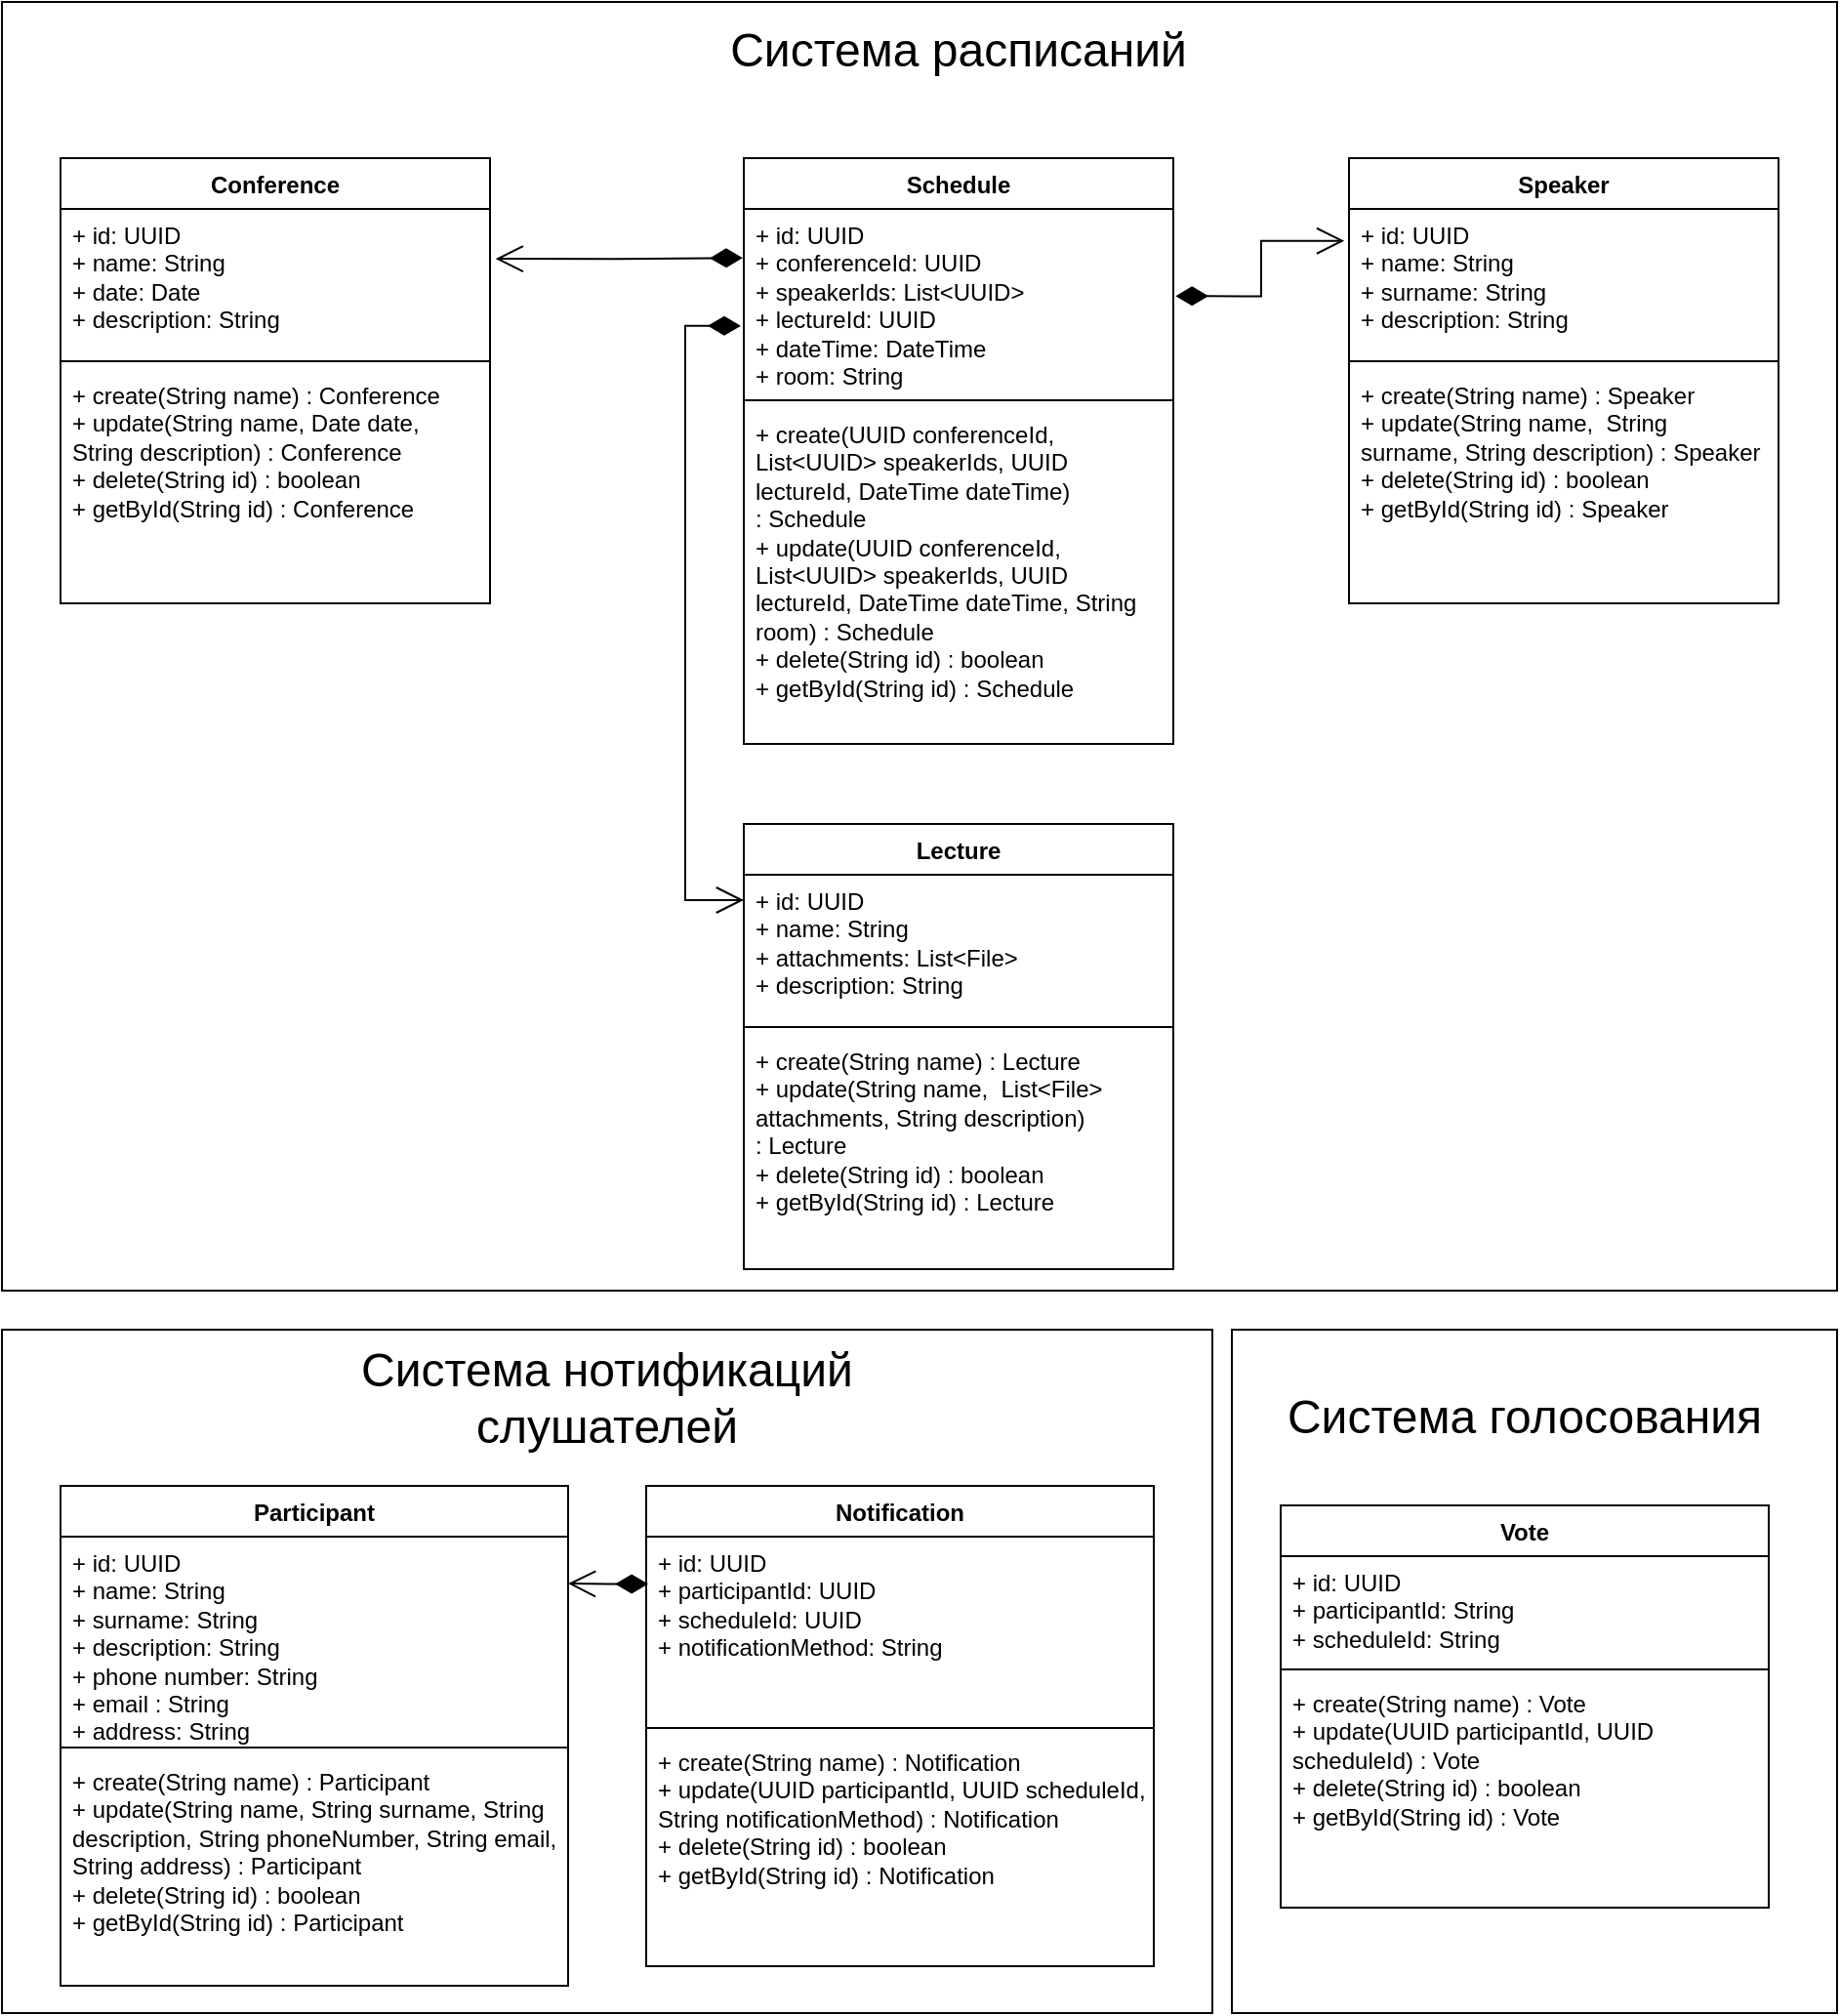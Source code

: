 <mxfile version="24.0.2" type="device">
  <diagram name="Страница — 1" id="fnOiPrnEoTEtQ-_MaOaU">
    <mxGraphModel dx="2914" dy="1084" grid="1" gridSize="10" guides="1" tooltips="1" connect="1" arrows="1" fold="1" page="1" pageScale="1" pageWidth="827" pageHeight="1169" math="0" shadow="0">
      <root>
        <mxCell id="0" />
        <mxCell id="1" parent="0" />
        <mxCell id="0mB2jGfSR8IdtGSJnhFy-39" value="" style="html=1;whiteSpace=wrap;" parent="1" vertex="1">
          <mxGeometry x="610" y="730" width="310" height="350" as="geometry" />
        </mxCell>
        <mxCell id="0mB2jGfSR8IdtGSJnhFy-33" value="" style="html=1;whiteSpace=wrap;" parent="1" vertex="1">
          <mxGeometry x="-20" y="730" width="620" height="350" as="geometry" />
        </mxCell>
        <mxCell id="0mB2jGfSR8IdtGSJnhFy-23" value="" style="html=1;whiteSpace=wrap;" parent="1" vertex="1">
          <mxGeometry x="-20" y="50" width="940" height="660" as="geometry" />
        </mxCell>
        <mxCell id="0mB2jGfSR8IdtGSJnhFy-3" value="Conference" style="swimlane;fontStyle=1;align=center;verticalAlign=top;childLayout=stackLayout;horizontal=1;startSize=26;horizontalStack=0;resizeParent=1;resizeParentMax=0;resizeLast=0;collapsible=1;marginBottom=0;whiteSpace=wrap;html=1;" parent="1" vertex="1">
          <mxGeometry x="10" y="130" width="220" height="228" as="geometry" />
        </mxCell>
        <mxCell id="0mB2jGfSR8IdtGSJnhFy-4" value="+ id: UUID&lt;br&gt;+ name: String&lt;br&gt;+ date: Date&lt;br&gt;+ description: String" style="text;strokeColor=none;fillColor=none;align=left;verticalAlign=top;spacingLeft=4;spacingRight=4;overflow=hidden;rotatable=0;points=[[0,0.5],[1,0.5]];portConstraint=eastwest;whiteSpace=wrap;html=1;" parent="0mB2jGfSR8IdtGSJnhFy-3" vertex="1">
          <mxGeometry y="26" width="220" height="74" as="geometry" />
        </mxCell>
        <mxCell id="0mB2jGfSR8IdtGSJnhFy-5" value="" style="line;strokeWidth=1;fillColor=none;align=left;verticalAlign=middle;spacingTop=-1;spacingLeft=3;spacingRight=3;rotatable=0;labelPosition=right;points=[];portConstraint=eastwest;strokeColor=inherit;" parent="0mB2jGfSR8IdtGSJnhFy-3" vertex="1">
          <mxGeometry y="100" width="220" height="8" as="geometry" />
        </mxCell>
        <mxCell id="0mB2jGfSR8IdtGSJnhFy-6" value="+ create(String name) : Conference&lt;br&gt;+ update(String name, Date date, String description) : Conference&lt;div&gt;+ delete(String id) : boolean&lt;/div&gt;&lt;div&gt;+ getById(String id) : Conference&lt;/div&gt;" style="text;strokeColor=none;fillColor=none;align=left;verticalAlign=top;spacingLeft=4;spacingRight=4;overflow=hidden;rotatable=0;points=[[0,0.5],[1,0.5]];portConstraint=eastwest;whiteSpace=wrap;html=1;" parent="0mB2jGfSR8IdtGSJnhFy-3" vertex="1">
          <mxGeometry y="108" width="220" height="120" as="geometry" />
        </mxCell>
        <mxCell id="0mB2jGfSR8IdtGSJnhFy-7" value="Lecture" style="swimlane;fontStyle=1;align=center;verticalAlign=top;childLayout=stackLayout;horizontal=1;startSize=26;horizontalStack=0;resizeParent=1;resizeParentMax=0;resizeLast=0;collapsible=1;marginBottom=0;whiteSpace=wrap;html=1;" parent="1" vertex="1">
          <mxGeometry x="360" y="471" width="220" height="228" as="geometry" />
        </mxCell>
        <mxCell id="0mB2jGfSR8IdtGSJnhFy-8" value="+ id: UUID&lt;br&gt;+ name: String&lt;br&gt;+ attachments: List&amp;lt;File&amp;gt;&lt;br&gt;+ description: String" style="text;strokeColor=none;fillColor=none;align=left;verticalAlign=top;spacingLeft=4;spacingRight=4;overflow=hidden;rotatable=0;points=[[0,0.5],[1,0.5]];portConstraint=eastwest;whiteSpace=wrap;html=1;" parent="0mB2jGfSR8IdtGSJnhFy-7" vertex="1">
          <mxGeometry y="26" width="220" height="74" as="geometry" />
        </mxCell>
        <mxCell id="0mB2jGfSR8IdtGSJnhFy-9" value="" style="line;strokeWidth=1;fillColor=none;align=left;verticalAlign=middle;spacingTop=-1;spacingLeft=3;spacingRight=3;rotatable=0;labelPosition=right;points=[];portConstraint=eastwest;strokeColor=inherit;" parent="0mB2jGfSR8IdtGSJnhFy-7" vertex="1">
          <mxGeometry y="100" width="220" height="8" as="geometry" />
        </mxCell>
        <mxCell id="0mB2jGfSR8IdtGSJnhFy-10" value="+ create(String name) :&amp;nbsp;&lt;span style=&quot;text-align: center;&quot;&gt;Lecture&lt;/span&gt;&lt;br&gt;+ update(String name,&amp;nbsp; List&amp;lt;File&amp;gt; attachments, String description) :&amp;nbsp;&lt;span style=&quot;text-align: center;&quot;&gt;Lecture&lt;/span&gt;&lt;div&gt;+ delete(String id) : boolean&lt;/div&gt;&lt;div&gt;+ getById(String id) :&amp;nbsp;&lt;span style=&quot;text-align: center; background-color: initial;&quot;&gt;Lecture&lt;/span&gt;&lt;/div&gt;" style="text;strokeColor=none;fillColor=none;align=left;verticalAlign=top;spacingLeft=4;spacingRight=4;overflow=hidden;rotatable=0;points=[[0,0.5],[1,0.5]];portConstraint=eastwest;whiteSpace=wrap;html=1;" parent="0mB2jGfSR8IdtGSJnhFy-7" vertex="1">
          <mxGeometry y="108" width="220" height="120" as="geometry" />
        </mxCell>
        <mxCell id="0mB2jGfSR8IdtGSJnhFy-11" value="Speaker" style="swimlane;fontStyle=1;align=center;verticalAlign=top;childLayout=stackLayout;horizontal=1;startSize=26;horizontalStack=0;resizeParent=1;resizeParentMax=0;resizeLast=0;collapsible=1;marginBottom=0;whiteSpace=wrap;html=1;" parent="1" vertex="1">
          <mxGeometry x="670" y="130" width="220" height="228" as="geometry" />
        </mxCell>
        <mxCell id="0mB2jGfSR8IdtGSJnhFy-12" value="+ id: UUID&lt;br&gt;+ name: String&lt;div&gt;+ surname: String&lt;br&gt;+ description: String&lt;/div&gt;" style="text;strokeColor=none;fillColor=none;align=left;verticalAlign=top;spacingLeft=4;spacingRight=4;overflow=hidden;rotatable=0;points=[[0,0.5],[1,0.5]];portConstraint=eastwest;whiteSpace=wrap;html=1;" parent="0mB2jGfSR8IdtGSJnhFy-11" vertex="1">
          <mxGeometry y="26" width="220" height="74" as="geometry" />
        </mxCell>
        <mxCell id="0mB2jGfSR8IdtGSJnhFy-13" value="" style="line;strokeWidth=1;fillColor=none;align=left;verticalAlign=middle;spacingTop=-1;spacingLeft=3;spacingRight=3;rotatable=0;labelPosition=right;points=[];portConstraint=eastwest;strokeColor=inherit;" parent="0mB2jGfSR8IdtGSJnhFy-11" vertex="1">
          <mxGeometry y="100" width="220" height="8" as="geometry" />
        </mxCell>
        <mxCell id="0mB2jGfSR8IdtGSJnhFy-14" value="+ create(String name) :&amp;nbsp;&lt;span style=&quot;text-align: center;&quot;&gt;Speaker&lt;/span&gt;&lt;br&gt;+ update(String name,&amp;nbsp; String surname, String description) :&amp;nbsp;&lt;span style=&quot;text-align: center;&quot;&gt;Speaker&lt;/span&gt;&lt;div&gt;+ delete(String id) : boolean&lt;/div&gt;&lt;div&gt;+ getById(String id) :&amp;nbsp;&lt;span style=&quot;text-align: center; background-color: initial;&quot;&gt;Speaker&lt;/span&gt;&lt;/div&gt;" style="text;strokeColor=none;fillColor=none;align=left;verticalAlign=top;spacingLeft=4;spacingRight=4;overflow=hidden;rotatable=0;points=[[0,0.5],[1,0.5]];portConstraint=eastwest;whiteSpace=wrap;html=1;" parent="0mB2jGfSR8IdtGSJnhFy-11" vertex="1">
          <mxGeometry y="108" width="220" height="120" as="geometry" />
        </mxCell>
        <mxCell id="0mB2jGfSR8IdtGSJnhFy-15" value="Schedule" style="swimlane;fontStyle=1;align=center;verticalAlign=top;childLayout=stackLayout;horizontal=1;startSize=26;horizontalStack=0;resizeParent=1;resizeParentMax=0;resizeLast=0;collapsible=1;marginBottom=0;whiteSpace=wrap;html=1;" parent="1" vertex="1">
          <mxGeometry x="360" y="130" width="220" height="300" as="geometry" />
        </mxCell>
        <mxCell id="0mB2jGfSR8IdtGSJnhFy-16" value="+ id: UUID&lt;br&gt;+ conferenceId: UUID&lt;br&gt;+ speakerIds: List&amp;lt;UUID&amp;gt;&lt;br&gt;+ lectureId: UUID&lt;div&gt;+ dateTime: DateTime&lt;br&gt;+ room: String&lt;/div&gt;" style="text;strokeColor=none;fillColor=none;align=left;verticalAlign=top;spacingLeft=4;spacingRight=4;overflow=hidden;rotatable=0;points=[[0,0.5],[1,0.5]];portConstraint=eastwest;whiteSpace=wrap;html=1;" parent="0mB2jGfSR8IdtGSJnhFy-15" vertex="1">
          <mxGeometry y="26" width="220" height="94" as="geometry" />
        </mxCell>
        <mxCell id="0mB2jGfSR8IdtGSJnhFy-17" value="" style="line;strokeWidth=1;fillColor=none;align=left;verticalAlign=middle;spacingTop=-1;spacingLeft=3;spacingRight=3;rotatable=0;labelPosition=right;points=[];portConstraint=eastwest;strokeColor=inherit;" parent="0mB2jGfSR8IdtGSJnhFy-15" vertex="1">
          <mxGeometry y="120" width="220" height="8" as="geometry" />
        </mxCell>
        <mxCell id="0mB2jGfSR8IdtGSJnhFy-18" value="+ create(UUID conferenceId, List&amp;lt;UUID&amp;gt; speakerIds, UUID lectureId, DateTime dateTime) :&amp;nbsp;&lt;span style=&quot;text-align: center;&quot;&gt;Schedule&lt;/span&gt;&lt;br&gt;+ update(UUID conferenceId, List&amp;lt;UUID&amp;gt; speakerIds, UUID lectureId, DateTime dateTime, String room) :&amp;nbsp;&lt;span style=&quot;text-align: center;&quot;&gt;Schedule&lt;/span&gt;&lt;div&gt;+ delete(String id) : boolean&lt;/div&gt;&lt;div&gt;+ getById(String id) :&amp;nbsp;&lt;span style=&quot;text-align: center; background-color: initial;&quot;&gt;Schedule&lt;/span&gt;&lt;/div&gt;" style="text;strokeColor=none;fillColor=none;align=left;verticalAlign=top;spacingLeft=4;spacingRight=4;overflow=hidden;rotatable=0;points=[[0,0.5],[1,0.5]];portConstraint=eastwest;whiteSpace=wrap;html=1;" parent="0mB2jGfSR8IdtGSJnhFy-15" vertex="1">
          <mxGeometry y="128" width="220" height="172" as="geometry" />
        </mxCell>
        <mxCell id="0mB2jGfSR8IdtGSJnhFy-20" value="" style="endArrow=open;html=1;endSize=12;startArrow=diamondThin;startSize=14;startFill=1;edgeStyle=orthogonalEdgeStyle;align=left;verticalAlign=bottom;rounded=0;entryX=-0.011;entryY=0.221;entryDx=0;entryDy=0;entryPerimeter=0;exitX=1.005;exitY=0.475;exitDx=0;exitDy=0;exitPerimeter=0;" parent="1" source="0mB2jGfSR8IdtGSJnhFy-16" target="0mB2jGfSR8IdtGSJnhFy-12" edge="1">
          <mxGeometry x="-1" y="3" relative="1" as="geometry">
            <mxPoint x="590" y="210" as="sourcePoint" />
            <mxPoint x="490" y="360" as="targetPoint" />
            <Array as="points">
              <mxPoint x="625" y="201" />
              <mxPoint x="625" y="172" />
            </Array>
          </mxGeometry>
        </mxCell>
        <mxCell id="0mB2jGfSR8IdtGSJnhFy-21" value="" style="endArrow=open;html=1;endSize=12;startArrow=diamondThin;startSize=14;startFill=1;edgeStyle=orthogonalEdgeStyle;align=left;verticalAlign=bottom;rounded=0;exitX=-0.007;exitY=0.796;exitDx=0;exitDy=0;exitPerimeter=0;" parent="1" target="0mB2jGfSR8IdtGSJnhFy-8" edge="1">
          <mxGeometry x="-0.862" y="-6" relative="1" as="geometry">
            <mxPoint x="358.46" y="215.904" as="sourcePoint" />
            <mxPoint x="460" y="471" as="targetPoint" />
            <Array as="points">
              <mxPoint x="330" y="216" />
              <mxPoint x="330" y="510" />
            </Array>
            <mxPoint x="6" y="-6" as="offset" />
          </mxGeometry>
        </mxCell>
        <mxCell id="0mB2jGfSR8IdtGSJnhFy-22" value="" style="endArrow=open;html=1;endSize=12;startArrow=diamondThin;startSize=14;startFill=1;edgeStyle=orthogonalEdgeStyle;align=left;verticalAlign=bottom;rounded=0;entryX=1.013;entryY=0.345;entryDx=0;entryDy=0;entryPerimeter=0;" parent="1" target="0mB2jGfSR8IdtGSJnhFy-4" edge="1">
          <mxGeometry x="-0.298" relative="1" as="geometry">
            <mxPoint x="359.48" y="181.1" as="sourcePoint" />
            <mxPoint x="243.22" y="70.05" as="targetPoint" />
            <mxPoint as="offset" />
          </mxGeometry>
        </mxCell>
        <mxCell id="0mB2jGfSR8IdtGSJnhFy-24" value="&lt;span style=&quot;font-size: 24px;&quot;&gt;Система расписаний&lt;/span&gt;" style="text;html=1;align=center;verticalAlign=middle;whiteSpace=wrap;rounded=0;" parent="1" vertex="1">
          <mxGeometry x="320" y="60" width="300" height="30" as="geometry" />
        </mxCell>
        <mxCell id="0mB2jGfSR8IdtGSJnhFy-25" value="Participant" style="swimlane;fontStyle=1;align=center;verticalAlign=top;childLayout=stackLayout;horizontal=1;startSize=26;horizontalStack=0;resizeParent=1;resizeParentMax=0;resizeLast=0;collapsible=1;marginBottom=0;whiteSpace=wrap;html=1;" parent="1" vertex="1">
          <mxGeometry x="10" y="810" width="260" height="256" as="geometry" />
        </mxCell>
        <mxCell id="0mB2jGfSR8IdtGSJnhFy-26" value="+ id: UUID&lt;br&gt;+ name: String&lt;br&gt;+ surname: String&lt;br&gt;+ description: String&lt;br&gt;+ phone number: String&lt;br&gt;+ email : String&lt;br&gt;+ address: String" style="text;strokeColor=none;fillColor=none;align=left;verticalAlign=top;spacingLeft=4;spacingRight=4;overflow=hidden;rotatable=0;points=[[0,0.5],[1,0.5]];portConstraint=eastwest;whiteSpace=wrap;html=1;" parent="0mB2jGfSR8IdtGSJnhFy-25" vertex="1">
          <mxGeometry y="26" width="260" height="104" as="geometry" />
        </mxCell>
        <mxCell id="0mB2jGfSR8IdtGSJnhFy-27" value="" style="line;strokeWidth=1;fillColor=none;align=left;verticalAlign=middle;spacingTop=-1;spacingLeft=3;spacingRight=3;rotatable=0;labelPosition=right;points=[];portConstraint=eastwest;strokeColor=inherit;" parent="0mB2jGfSR8IdtGSJnhFy-25" vertex="1">
          <mxGeometry y="130" width="260" height="8" as="geometry" />
        </mxCell>
        <mxCell id="0mB2jGfSR8IdtGSJnhFy-28" value="+ create(String name) :&amp;nbsp;&lt;span style=&quot;text-align: center;&quot;&gt;Participant&lt;/span&gt;&lt;br&gt;+ update(String name, String surname, String description, String phoneNumber, String email, String address) :&amp;nbsp;&lt;span style=&quot;text-align: center;&quot;&gt;Participant&lt;/span&gt;&lt;div&gt;+ delete(String id) : boolean&lt;/div&gt;&lt;div&gt;+ getById(String id) :&amp;nbsp;&lt;span style=&quot;text-align: center; background-color: initial;&quot;&gt;Participant&lt;/span&gt;&lt;/div&gt;" style="text;strokeColor=none;fillColor=none;align=left;verticalAlign=top;spacingLeft=4;spacingRight=4;overflow=hidden;rotatable=0;points=[[0,0.5],[1,0.5]];portConstraint=eastwest;whiteSpace=wrap;html=1;" parent="0mB2jGfSR8IdtGSJnhFy-25" vertex="1">
          <mxGeometry y="138" width="260" height="118" as="geometry" />
        </mxCell>
        <mxCell id="0mB2jGfSR8IdtGSJnhFy-29" value="Notification" style="swimlane;fontStyle=1;align=center;verticalAlign=top;childLayout=stackLayout;horizontal=1;startSize=26;horizontalStack=0;resizeParent=1;resizeParentMax=0;resizeLast=0;collapsible=1;marginBottom=0;whiteSpace=wrap;html=1;" parent="1" vertex="1">
          <mxGeometry x="310" y="810" width="260" height="246" as="geometry" />
        </mxCell>
        <mxCell id="0mB2jGfSR8IdtGSJnhFy-30" value="+ id: UUID&lt;br&gt;+ participantId: UUID&lt;br&gt;+ scheduleId: UUID&lt;div&gt;+ notificationMethod: String&lt;/div&gt;" style="text;strokeColor=none;fillColor=none;align=left;verticalAlign=top;spacingLeft=4;spacingRight=4;overflow=hidden;rotatable=0;points=[[0,0.5],[1,0.5]];portConstraint=eastwest;whiteSpace=wrap;html=1;" parent="0mB2jGfSR8IdtGSJnhFy-29" vertex="1">
          <mxGeometry y="26" width="260" height="94" as="geometry" />
        </mxCell>
        <mxCell id="0mB2jGfSR8IdtGSJnhFy-31" value="" style="line;strokeWidth=1;fillColor=none;align=left;verticalAlign=middle;spacingTop=-1;spacingLeft=3;spacingRight=3;rotatable=0;labelPosition=right;points=[];portConstraint=eastwest;strokeColor=inherit;" parent="0mB2jGfSR8IdtGSJnhFy-29" vertex="1">
          <mxGeometry y="120" width="260" height="8" as="geometry" />
        </mxCell>
        <mxCell id="0mB2jGfSR8IdtGSJnhFy-32" value="+ create(String name) :&amp;nbsp;&lt;span style=&quot;text-align: center;&quot;&gt;Notification&lt;/span&gt;&lt;br&gt;+ update(UUID participantId, UUID scheduleId, String notificationMethod) :&amp;nbsp;&lt;span style=&quot;text-align: center;&quot;&gt;Notification&lt;/span&gt;&lt;div&gt;+ delete(String id) : boolean&lt;/div&gt;&lt;div&gt;+ getById(String id) :&amp;nbsp;&lt;span style=&quot;text-align: center; background-color: initial;&quot;&gt;Notification&lt;/span&gt;&lt;/div&gt;" style="text;strokeColor=none;fillColor=none;align=left;verticalAlign=top;spacingLeft=4;spacingRight=4;overflow=hidden;rotatable=0;points=[[0,0.5],[1,0.5]];portConstraint=eastwest;whiteSpace=wrap;html=1;" parent="0mB2jGfSR8IdtGSJnhFy-29" vertex="1">
          <mxGeometry y="128" width="260" height="118" as="geometry" />
        </mxCell>
        <mxCell id="0mB2jGfSR8IdtGSJnhFy-34" value="&lt;span style=&quot;font-size: 24px;&quot;&gt;Система нотификаций слушателей&lt;/span&gt;" style="text;html=1;align=center;verticalAlign=middle;whiteSpace=wrap;rounded=0;" parent="1" vertex="1">
          <mxGeometry x="140" y="750" width="300" height="30" as="geometry" />
        </mxCell>
        <mxCell id="0mB2jGfSR8IdtGSJnhFy-35" value="Vote" style="swimlane;fontStyle=1;align=center;verticalAlign=top;childLayout=stackLayout;horizontal=1;startSize=26;horizontalStack=0;resizeParent=1;resizeParentMax=0;resizeLast=0;collapsible=1;marginBottom=0;whiteSpace=wrap;html=1;" parent="1" vertex="1">
          <mxGeometry x="635" y="820" width="250" height="206" as="geometry" />
        </mxCell>
        <mxCell id="0mB2jGfSR8IdtGSJnhFy-36" value="+ id: UUID&lt;br&gt;+ participantId: String&lt;br&gt;+ scheduleId: String" style="text;strokeColor=none;fillColor=none;align=left;verticalAlign=top;spacingLeft=4;spacingRight=4;overflow=hidden;rotatable=0;points=[[0,0.5],[1,0.5]];portConstraint=eastwest;whiteSpace=wrap;html=1;" parent="0mB2jGfSR8IdtGSJnhFy-35" vertex="1">
          <mxGeometry y="26" width="250" height="54" as="geometry" />
        </mxCell>
        <mxCell id="0mB2jGfSR8IdtGSJnhFy-37" value="" style="line;strokeWidth=1;fillColor=none;align=left;verticalAlign=middle;spacingTop=-1;spacingLeft=3;spacingRight=3;rotatable=0;labelPosition=right;points=[];portConstraint=eastwest;strokeColor=inherit;" parent="0mB2jGfSR8IdtGSJnhFy-35" vertex="1">
          <mxGeometry y="80" width="250" height="8" as="geometry" />
        </mxCell>
        <mxCell id="0mB2jGfSR8IdtGSJnhFy-38" value="+ create(String name) :&amp;nbsp;&lt;span style=&quot;text-align: center;&quot;&gt;Vote&lt;/span&gt;&lt;br&gt;+ update(UUID participantId, UUID scheduleId) :&amp;nbsp;&lt;span style=&quot;text-align: center;&quot;&gt;Vote&lt;/span&gt;&lt;div&gt;+ delete(String id) : boolean&lt;/div&gt;&lt;div&gt;+ getById(String id) :&amp;nbsp;&lt;span style=&quot;text-align: center; background-color: initial;&quot;&gt;Vote&lt;/span&gt;&lt;/div&gt;" style="text;strokeColor=none;fillColor=none;align=left;verticalAlign=top;spacingLeft=4;spacingRight=4;overflow=hidden;rotatable=0;points=[[0,0.5],[1,0.5]];portConstraint=eastwest;whiteSpace=wrap;html=1;" parent="0mB2jGfSR8IdtGSJnhFy-35" vertex="1">
          <mxGeometry y="88" width="250" height="118" as="geometry" />
        </mxCell>
        <mxCell id="0mB2jGfSR8IdtGSJnhFy-40" value="&lt;span style=&quot;font-size: 24px;&quot;&gt;Система голосования&lt;/span&gt;" style="text;html=1;align=center;verticalAlign=middle;whiteSpace=wrap;rounded=0;" parent="1" vertex="1">
          <mxGeometry x="610" y="760" width="300" height="30" as="geometry" />
        </mxCell>
        <mxCell id="SbZQR5OXPOd2LrwtMlFi-2" value="" style="endArrow=open;html=1;endSize=12;startArrow=diamondThin;startSize=14;startFill=1;edgeStyle=orthogonalEdgeStyle;align=left;verticalAlign=bottom;rounded=0;exitX=0.004;exitY=0.258;exitDx=0;exitDy=0;exitPerimeter=0;" edge="1" parent="1" source="0mB2jGfSR8IdtGSJnhFy-30">
          <mxGeometry x="-0.298" relative="1" as="geometry">
            <mxPoint x="316.48" y="860" as="sourcePoint" />
            <mxPoint x="270" y="860" as="targetPoint" />
            <mxPoint as="offset" />
          </mxGeometry>
        </mxCell>
      </root>
    </mxGraphModel>
  </diagram>
</mxfile>
